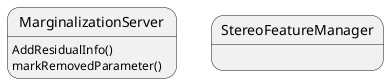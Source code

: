 @startuml

MarginalizationServer: AddResidualInfo()
MarginalizationServer: markRemovedParameter()

StereoFeatureManager:



@enduml